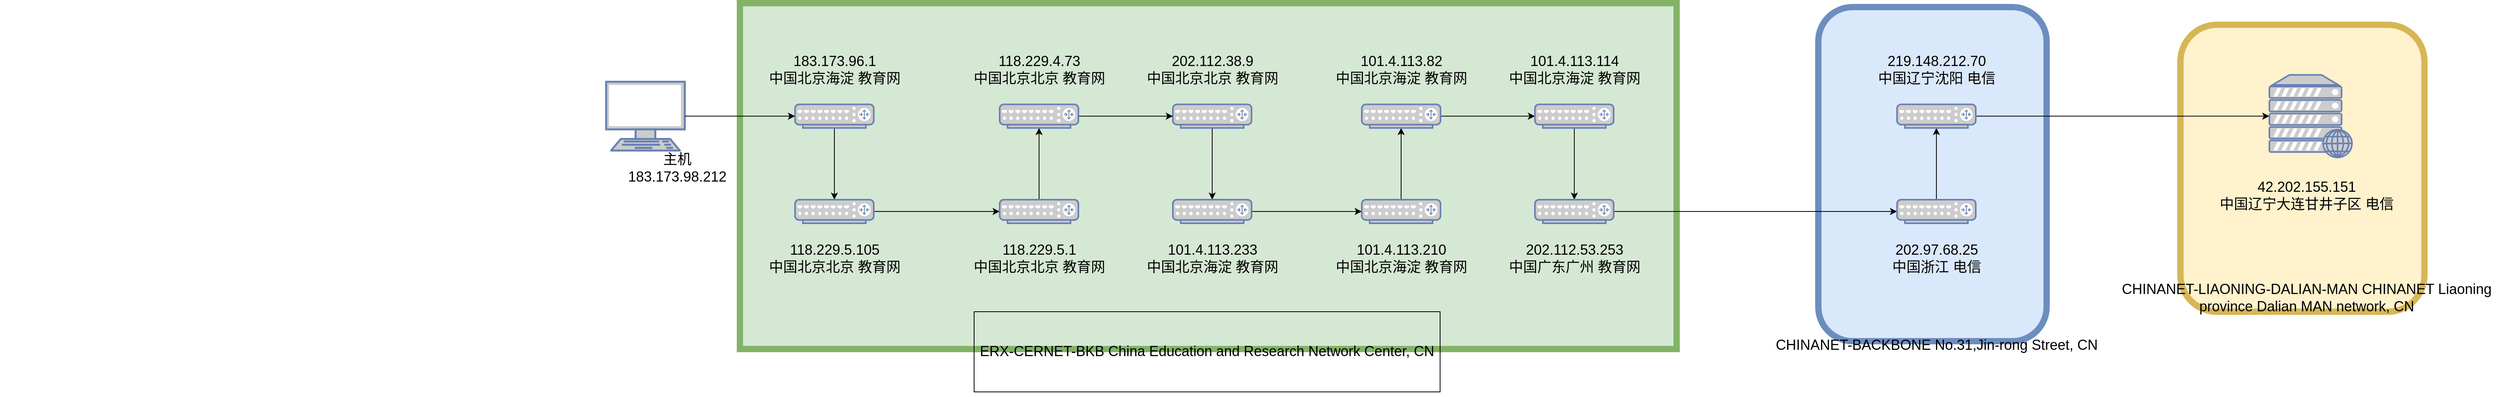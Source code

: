 <mxfile>
    <diagram id="EyMPGvkkw8tVi4JXychZ" name="第 1 页">
        <mxGraphModel dx="2417" dy="844" grid="1" gridSize="10" guides="1" tooltips="1" connect="1" arrows="1" fold="1" page="1" pageScale="1" pageWidth="827" pageHeight="1169" math="0" shadow="0">
            <root>
                <mxCell id="0"/>
                <mxCell id="1" parent="0"/>
                <mxCell id="52" value="" style="rounded=1;whiteSpace=wrap;html=1;fontSize=18;strokeWidth=8;fillColor=#fff2cc;strokeColor=#d6b656;" vertex="1" parent="1">
                    <mxGeometry x="2000" y="207.5" width="310" height="365" as="geometry"/>
                </mxCell>
                <mxCell id="50" value="" style="rounded=1;whiteSpace=wrap;html=1;fontSize=18;strokeWidth=8;fillColor=#dae8fc;strokeColor=#6c8ebf;" vertex="1" parent="1">
                    <mxGeometry x="1540" y="185" width="290" height="425" as="geometry"/>
                </mxCell>
                <mxCell id="4" value="&lt;div align=&quot;center&quot;&gt;&lt;br&gt;&lt;/div&gt;" style="text;html=1;align=center;verticalAlign=middle;resizable=0;points=[];autosize=1;strokeColor=none;fillColor=none;" parent="1" vertex="1">
                    <mxGeometry x="-770" y="390" width="20" height="20" as="geometry"/>
                </mxCell>
                <mxCell id="5" value="&lt;font style=&quot;font-size: 18px&quot;&gt;主机&lt;br&gt;183.173.98.212&lt;/font&gt;" style="text;html=1;align=center;verticalAlign=middle;resizable=0;points=[];autosize=1;strokeColor=none;fillColor=none;" vertex="1" parent="1">
                    <mxGeometry x="20" y="370" width="140" height="40" as="geometry"/>
                </mxCell>
                <mxCell id="6" value="" style="fontColor=#0066CC;verticalAlign=top;verticalLabelPosition=bottom;labelPosition=center;align=center;html=1;outlineConnect=0;fillColor=#CCCCCC;strokeColor=#6881B3;gradientColor=none;gradientDirection=north;strokeWidth=2;shape=mxgraph.networks.terminal;" vertex="1" parent="1">
                    <mxGeometry y="280" width="100" height="87.5" as="geometry"/>
                </mxCell>
                <mxCell id="39" value="" style="whiteSpace=wrap;html=1;fontSize=18;strokeWidth=8;fillColor=#d5e8d4;strokeColor=#82b366;" vertex="1" parent="1">
                    <mxGeometry x="170" y="180" width="1190" height="440" as="geometry"/>
                </mxCell>
                <mxCell id="15" style="edgeStyle=none;html=1;exitX=0.5;exitY=1;exitDx=0;exitDy=0;exitPerimeter=0;entryX=0.5;entryY=0;entryDx=0;entryDy=0;entryPerimeter=0;fontSize=18;" edge="1" parent="1" source="2" target="7">
                    <mxGeometry relative="1" as="geometry"/>
                </mxCell>
                <mxCell id="2" value="" style="fontColor=#0066CC;verticalAlign=top;verticalLabelPosition=bottom;labelPosition=center;align=center;html=1;outlineConnect=0;fillColor=#CCCCCC;strokeColor=#6881B3;gradientColor=none;gradientDirection=north;strokeWidth=2;shape=mxgraph.networks.router;" parent="1" vertex="1">
                    <mxGeometry x="240" y="308.75" width="100" height="30" as="geometry"/>
                </mxCell>
                <mxCell id="16" style="edgeStyle=none;html=1;exitX=1;exitY=0.5;exitDx=0;exitDy=0;exitPerimeter=0;entryX=0;entryY=0.5;entryDx=0;entryDy=0;entryPerimeter=0;fontSize=18;" edge="1" parent="1" source="7" target="8">
                    <mxGeometry relative="1" as="geometry"/>
                </mxCell>
                <mxCell id="7" value="" style="fontColor=#0066CC;verticalAlign=top;verticalLabelPosition=bottom;labelPosition=center;align=center;html=1;outlineConnect=0;fillColor=#CCCCCC;strokeColor=#6881B3;gradientColor=none;gradientDirection=north;strokeWidth=2;shape=mxgraph.networks.router;" vertex="1" parent="1">
                    <mxGeometry x="240" y="430" width="100" height="30" as="geometry"/>
                </mxCell>
                <mxCell id="18" style="edgeStyle=none;html=1;exitX=0.5;exitY=0;exitDx=0;exitDy=0;exitPerimeter=0;entryX=0.5;entryY=1;entryDx=0;entryDy=0;entryPerimeter=0;fontSize=18;" edge="1" parent="1" source="8" target="10">
                    <mxGeometry relative="1" as="geometry"/>
                </mxCell>
                <mxCell id="8" value="" style="fontColor=#0066CC;verticalAlign=top;verticalLabelPosition=bottom;labelPosition=center;align=center;html=1;outlineConnect=0;fillColor=#CCCCCC;strokeColor=#6881B3;gradientColor=none;gradientDirection=north;strokeWidth=2;shape=mxgraph.networks.router;" vertex="1" parent="1">
                    <mxGeometry x="500" y="430" width="100" height="30" as="geometry"/>
                </mxCell>
                <mxCell id="25" style="edgeStyle=none;html=1;exitX=0.5;exitY=1;exitDx=0;exitDy=0;exitPerimeter=0;entryX=0.5;entryY=0;entryDx=0;entryDy=0;entryPerimeter=0;fontSize=18;" edge="1" parent="1" source="9" target="21">
                    <mxGeometry relative="1" as="geometry"/>
                </mxCell>
                <mxCell id="9" value="" style="fontColor=#0066CC;verticalAlign=top;verticalLabelPosition=bottom;labelPosition=center;align=center;html=1;outlineConnect=0;fillColor=#CCCCCC;strokeColor=#6881B3;gradientColor=none;gradientDirection=north;strokeWidth=2;shape=mxgraph.networks.router;" vertex="1" parent="1">
                    <mxGeometry x="720" y="308.75" width="100" height="30" as="geometry"/>
                </mxCell>
                <mxCell id="24" style="edgeStyle=none;html=1;exitX=1;exitY=0.5;exitDx=0;exitDy=0;exitPerimeter=0;entryX=0;entryY=0.5;entryDx=0;entryDy=0;entryPerimeter=0;fontSize=18;" edge="1" parent="1" source="10" target="9">
                    <mxGeometry relative="1" as="geometry"/>
                </mxCell>
                <mxCell id="10" value="" style="fontColor=#0066CC;verticalAlign=top;verticalLabelPosition=bottom;labelPosition=center;align=center;html=1;outlineConnect=0;fillColor=#CCCCCC;strokeColor=#6881B3;gradientColor=none;gradientDirection=north;strokeWidth=2;shape=mxgraph.networks.router;" vertex="1" parent="1">
                    <mxGeometry x="500" y="308.75" width="100" height="30" as="geometry"/>
                </mxCell>
                <mxCell id="12" value="&lt;font style=&quot;font-size: 18px&quot;&gt;183.173.96.1&lt;br&gt;中国北京海淀 教育网&lt;/font&gt;" style="text;html=1;align=center;verticalAlign=middle;resizable=0;points=[];autosize=1;strokeColor=none;fillColor=none;" vertex="1" parent="1">
                    <mxGeometry x="200" y="245" width="180" height="40" as="geometry"/>
                </mxCell>
                <mxCell id="13" value="118.229.5.105&lt;br&gt;中国北京北京 教育网" style="text;html=1;align=center;verticalAlign=middle;resizable=0;points=[];autosize=1;strokeColor=none;fillColor=none;fontSize=18;" vertex="1" parent="1">
                    <mxGeometry x="200" y="480" width="180" height="50" as="geometry"/>
                </mxCell>
                <mxCell id="17" value="118.229.5.1&lt;br&gt;中国北京北京 教育网" style="text;html=1;align=center;verticalAlign=middle;resizable=0;points=[];autosize=1;strokeColor=none;fillColor=none;fontSize=18;" vertex="1" parent="1">
                    <mxGeometry x="460" y="480" width="180" height="50" as="geometry"/>
                </mxCell>
                <mxCell id="19" value="118.229.4.73&lt;br&gt;中国北京北京 教育网" style="text;html=1;align=center;verticalAlign=middle;resizable=0;points=[];autosize=1;strokeColor=none;fillColor=none;fontSize=18;" vertex="1" parent="1">
                    <mxGeometry x="460" y="240" width="180" height="50" as="geometry"/>
                </mxCell>
                <mxCell id="20" value="202.112.38.9&lt;br&gt;中国北京北京 教育网" style="text;html=1;align=center;verticalAlign=middle;resizable=0;points=[];autosize=1;strokeColor=none;fillColor=none;fontSize=18;" vertex="1" parent="1">
                    <mxGeometry x="680" y="240" width="180" height="50" as="geometry"/>
                </mxCell>
                <mxCell id="29" style="edgeStyle=none;html=1;exitX=1;exitY=0.5;exitDx=0;exitDy=0;exitPerimeter=0;entryX=0;entryY=0.5;entryDx=0;entryDy=0;entryPerimeter=0;fontSize=18;" edge="1" parent="1" source="21" target="22">
                    <mxGeometry relative="1" as="geometry"/>
                </mxCell>
                <mxCell id="21" value="" style="fontColor=#0066CC;verticalAlign=top;verticalLabelPosition=bottom;labelPosition=center;align=center;html=1;outlineConnect=0;fillColor=#CCCCCC;strokeColor=#6881B3;gradientColor=none;gradientDirection=north;strokeWidth=2;shape=mxgraph.networks.router;fontSize=18;" vertex="1" parent="1">
                    <mxGeometry x="720" y="430" width="100" height="30" as="geometry"/>
                </mxCell>
                <mxCell id="30" style="edgeStyle=none;html=1;exitX=0.5;exitY=0;exitDx=0;exitDy=0;exitPerimeter=0;entryX=0.5;entryY=1;entryDx=0;entryDy=0;entryPerimeter=0;fontSize=18;" edge="1" parent="1" source="22" target="27">
                    <mxGeometry relative="1" as="geometry"/>
                </mxCell>
                <mxCell id="22" value="" style="fontColor=#0066CC;verticalAlign=top;verticalLabelPosition=bottom;labelPosition=center;align=center;html=1;outlineConnect=0;fillColor=#CCCCCC;strokeColor=#6881B3;gradientColor=none;gradientDirection=north;strokeWidth=2;shape=mxgraph.networks.router;fontSize=18;" vertex="1" parent="1">
                    <mxGeometry x="960" y="430" width="100" height="30" as="geometry"/>
                </mxCell>
                <mxCell id="23" value="101.4.113.233&lt;br&gt;中国北京海淀 教育网" style="text;html=1;align=center;verticalAlign=middle;resizable=0;points=[];autosize=1;strokeColor=none;fillColor=none;fontSize=18;" vertex="1" parent="1">
                    <mxGeometry x="680" y="480" width="180" height="50" as="geometry"/>
                </mxCell>
                <mxCell id="26" value="101.4.113.210&lt;br&gt;中国北京海淀 教育网" style="text;html=1;align=center;verticalAlign=middle;resizable=0;points=[];autosize=1;strokeColor=none;fillColor=none;fontSize=18;" vertex="1" parent="1">
                    <mxGeometry x="920" y="480" width="180" height="50" as="geometry"/>
                </mxCell>
                <mxCell id="35" style="edgeStyle=none;html=1;exitX=1;exitY=0.5;exitDx=0;exitDy=0;exitPerimeter=0;entryX=0;entryY=0.5;entryDx=0;entryDy=0;entryPerimeter=0;fontSize=18;" edge="1" parent="1" source="27" target="31">
                    <mxGeometry relative="1" as="geometry"/>
                </mxCell>
                <mxCell id="27" value="" style="fontColor=#0066CC;verticalAlign=top;verticalLabelPosition=bottom;labelPosition=center;align=center;html=1;outlineConnect=0;fillColor=#CCCCCC;strokeColor=#6881B3;gradientColor=none;gradientDirection=north;strokeWidth=2;shape=mxgraph.networks.router;fontSize=18;" vertex="1" parent="1">
                    <mxGeometry x="960" y="308.75" width="100" height="30" as="geometry"/>
                </mxCell>
                <mxCell id="28" value="101.4.113.82&lt;br&gt;中国北京海淀 教育网" style="text;html=1;align=center;verticalAlign=middle;resizable=0;points=[];autosize=1;strokeColor=none;fillColor=none;fontSize=18;" vertex="1" parent="1">
                    <mxGeometry x="920" y="240" width="180" height="50" as="geometry"/>
                </mxCell>
                <mxCell id="36" style="edgeStyle=none;html=1;exitX=0.5;exitY=1;exitDx=0;exitDy=0;exitPerimeter=0;entryX=0.5;entryY=0;entryDx=0;entryDy=0;entryPerimeter=0;fontSize=18;" edge="1" parent="1" source="31" target="33">
                    <mxGeometry relative="1" as="geometry"/>
                </mxCell>
                <mxCell id="31" value="" style="fontColor=#0066CC;verticalAlign=top;verticalLabelPosition=bottom;labelPosition=center;align=center;html=1;outlineConnect=0;fillColor=#CCCCCC;strokeColor=#6881B3;gradientColor=none;gradientDirection=north;strokeWidth=2;shape=mxgraph.networks.router;fontSize=18;" vertex="1" parent="1">
                    <mxGeometry x="1180" y="308.75" width="100" height="30" as="geometry"/>
                </mxCell>
                <mxCell id="32" value="101.4.113.114&lt;br&gt;中国北京海淀 教育网" style="text;html=1;align=center;verticalAlign=middle;resizable=0;points=[];autosize=1;strokeColor=none;fillColor=none;fontSize=18;" vertex="1" parent="1">
                    <mxGeometry x="1140" y="240" width="180" height="50" as="geometry"/>
                </mxCell>
                <mxCell id="44" style="edgeStyle=none;html=1;exitX=1;exitY=0.5;exitDx=0;exitDy=0;exitPerimeter=0;entryX=0;entryY=0.5;entryDx=0;entryDy=0;entryPerimeter=0;fontSize=18;" edge="1" parent="1" source="33" target="41">
                    <mxGeometry relative="1" as="geometry"/>
                </mxCell>
                <mxCell id="33" value="" style="fontColor=#0066CC;verticalAlign=top;verticalLabelPosition=bottom;labelPosition=center;align=center;html=1;outlineConnect=0;fillColor=#CCCCCC;strokeColor=#6881B3;gradientColor=none;gradientDirection=north;strokeWidth=2;shape=mxgraph.networks.router;fontSize=18;" vertex="1" parent="1">
                    <mxGeometry x="1180" y="430" width="100" height="30" as="geometry"/>
                </mxCell>
                <mxCell id="34" value="202.112.53.253&lt;br&gt;中国广东广州 教育网" style="text;html=1;align=center;verticalAlign=middle;resizable=0;points=[];autosize=1;strokeColor=none;fillColor=none;fontSize=18;" vertex="1" parent="1">
                    <mxGeometry x="1140" y="480" width="180" height="50" as="geometry"/>
                </mxCell>
                <mxCell id="14" style="edgeStyle=none;html=1;fontSize=18;" edge="1" parent="1" source="6" target="2">
                    <mxGeometry relative="1" as="geometry"/>
                </mxCell>
                <mxCell id="40" value="&lt;table class=&quot;MsoTableGrid&quot; border=&quot;1&quot; cellspacing=&quot;0&quot; cellpadding=&quot;0&quot; style=&quot;margin-left: 42.0pt ; border-collapse: collapse ; border: none&quot;&gt;&lt;br/&gt; &lt;tbody&gt;&lt;tr&gt;&lt;br/&gt;  &lt;td width=&quot;249&quot; valign=&quot;top&quot; style=&quot;width: 186.4pt ; border: solid 1.0pt ; padding: 0cm 5.4pt 0cm 5.4pt&quot;&gt;&lt;br/&gt;  &lt;p class=&quot;MsoListParagraph&quot; style=&quot;text-indent: 0cm&quot;&gt;&lt;span lang=&quot;EN-US&quot;&gt;ERX-CERNET-BKB China Education and Research Network Center, CN&lt;/span&gt;&lt;/p&gt;&lt;br/&gt;  &lt;/td&gt;&lt;br/&gt; &lt;/tr&gt;&lt;br/&gt;&lt;/tbody&gt;&lt;/table&gt;" style="text;html=1;align=center;verticalAlign=middle;resizable=0;points=[];autosize=1;strokeColor=none;fillColor=none;fontSize=18;" vertex="1" parent="1">
                    <mxGeometry x="400" y="480" width="670" height="200" as="geometry"/>
                </mxCell>
                <mxCell id="46" style="edgeStyle=none;html=1;exitX=0.5;exitY=0;exitDx=0;exitDy=0;exitPerimeter=0;entryX=0.5;entryY=1;entryDx=0;entryDy=0;entryPerimeter=0;fontSize=18;" edge="1" parent="1" source="41" target="42">
                    <mxGeometry relative="1" as="geometry"/>
                </mxCell>
                <mxCell id="41" value="" style="fontColor=#0066CC;verticalAlign=top;verticalLabelPosition=bottom;labelPosition=center;align=center;html=1;outlineConnect=0;fillColor=#CCCCCC;strokeColor=#6881B3;gradientColor=none;gradientDirection=north;strokeWidth=2;shape=mxgraph.networks.router;fontSize=18;" vertex="1" parent="1">
                    <mxGeometry x="1640" y="430" width="100" height="30" as="geometry"/>
                </mxCell>
                <mxCell id="49" style="edgeStyle=none;html=1;exitX=1;exitY=0.5;exitDx=0;exitDy=0;exitPerimeter=0;entryX=0;entryY=0.5;entryDx=0;entryDy=0;entryPerimeter=0;fontSize=18;" edge="1" parent="1" source="42" target="47">
                    <mxGeometry relative="1" as="geometry"/>
                </mxCell>
                <mxCell id="42" value="" style="fontColor=#0066CC;verticalAlign=top;verticalLabelPosition=bottom;labelPosition=center;align=center;html=1;outlineConnect=0;fillColor=#CCCCCC;strokeColor=#6881B3;gradientColor=none;gradientDirection=north;strokeWidth=2;shape=mxgraph.networks.router;fontSize=18;" vertex="1" parent="1">
                    <mxGeometry x="1640" y="308.75" width="100" height="30" as="geometry"/>
                </mxCell>
                <mxCell id="43" value="202.97.68.25&lt;br&gt;中国浙江 电信" style="text;html=1;align=center;verticalAlign=middle;resizable=0;points=[];autosize=1;strokeColor=none;fillColor=none;fontSize=18;" vertex="1" parent="1">
                    <mxGeometry x="1625" y="480" width="130" height="50" as="geometry"/>
                </mxCell>
                <mxCell id="45" value="219.148.212.70&lt;br&gt;中国辽宁沈阳 电信" style="text;html=1;align=center;verticalAlign=middle;resizable=0;points=[];autosize=1;strokeColor=none;fillColor=none;fontSize=18;" vertex="1" parent="1">
                    <mxGeometry x="1610" y="240" width="160" height="50" as="geometry"/>
                </mxCell>
                <mxCell id="47" value="" style="fontColor=#0066CC;verticalAlign=top;verticalLabelPosition=bottom;labelPosition=center;align=center;html=1;outlineConnect=0;fillColor=#CCCCCC;strokeColor=#6881B3;gradientColor=none;gradientDirection=north;strokeWidth=2;shape=mxgraph.networks.web_server;fontSize=18;" vertex="1" parent="1">
                    <mxGeometry x="2113" y="271.25" width="105" height="105" as="geometry"/>
                </mxCell>
                <mxCell id="48" value="42.202.155.151&lt;br&gt;中国辽宁大连甘井子区 电信" style="text;html=1;align=center;verticalAlign=middle;resizable=0;points=[];autosize=1;strokeColor=none;fillColor=none;fontSize=18;" vertex="1" parent="1">
                    <mxGeometry x="2040" y="400" width="240" height="50" as="geometry"/>
                </mxCell>
                <mxCell id="51" value="&lt;span lang=&quot;EN-US&quot;&gt;&lt;font style=&quot;font-size: 18px&quot;&gt;CHINANET-BACKBONE No.31,Jin-rong Street, CN&lt;/font&gt;&lt;/span&gt;" style="text;html=1;align=center;verticalAlign=middle;resizable=0;points=[];autosize=1;strokeColor=none;fillColor=none;fontSize=18;" vertex="1" parent="1">
                    <mxGeometry x="1480" y="600" width="420" height="30" as="geometry"/>
                </mxCell>
                <mxCell id="53" value="&lt;span lang=&quot;EN-US&quot;&gt;&lt;font style=&quot;font-size: 18px&quot;&gt;CHINANET-LIAONING-DALIAN-MAN CHINANET Liaoning&lt;br/&gt;province Dalian MAN network, CN&lt;/font&gt;&lt;/span&gt;" style="text;html=1;align=center;verticalAlign=middle;resizable=0;points=[];autosize=1;strokeColor=none;fillColor=none;fontSize=18;" vertex="1" parent="1">
                    <mxGeometry x="1915" y="530" width="490" height="50" as="geometry"/>
                </mxCell>
            </root>
        </mxGraphModel>
    </diagram>
</mxfile>